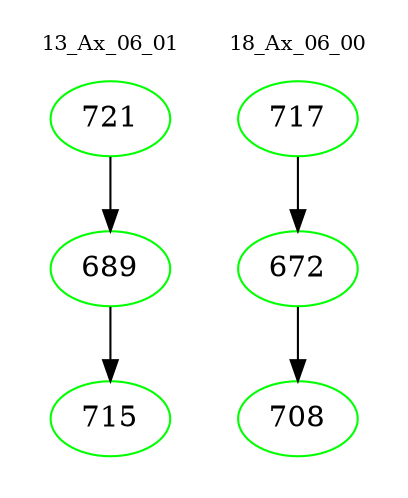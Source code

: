 digraph{
subgraph cluster_0 {
color = white
label = "13_Ax_06_01";
fontsize=10;
T0_721 [label="721", color="green"]
T0_721 -> T0_689 [color="black"]
T0_689 [label="689", color="green"]
T0_689 -> T0_715 [color="black"]
T0_715 [label="715", color="green"]
}
subgraph cluster_1 {
color = white
label = "18_Ax_06_00";
fontsize=10;
T1_717 [label="717", color="green"]
T1_717 -> T1_672 [color="black"]
T1_672 [label="672", color="green"]
T1_672 -> T1_708 [color="black"]
T1_708 [label="708", color="green"]
}
}
